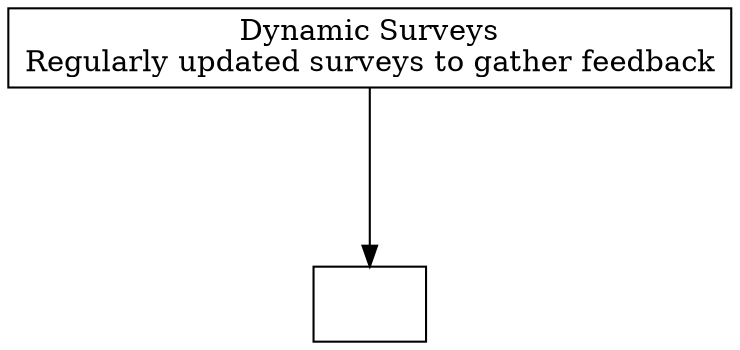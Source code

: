digraph "" {
	graph [nodesep=0.6,
		rankdir=TB,
		ranksep=1.2
	];
	node [label="\N",
		shape=box
	];
	"Quantitative Analysis"	[label=""];
	"Dynamic Surveys"	[label="Dynamic Surveys\nRegularly updated surveys to gather feedback"];
	"Dynamic Surveys" -> "Quantitative Analysis";
}
